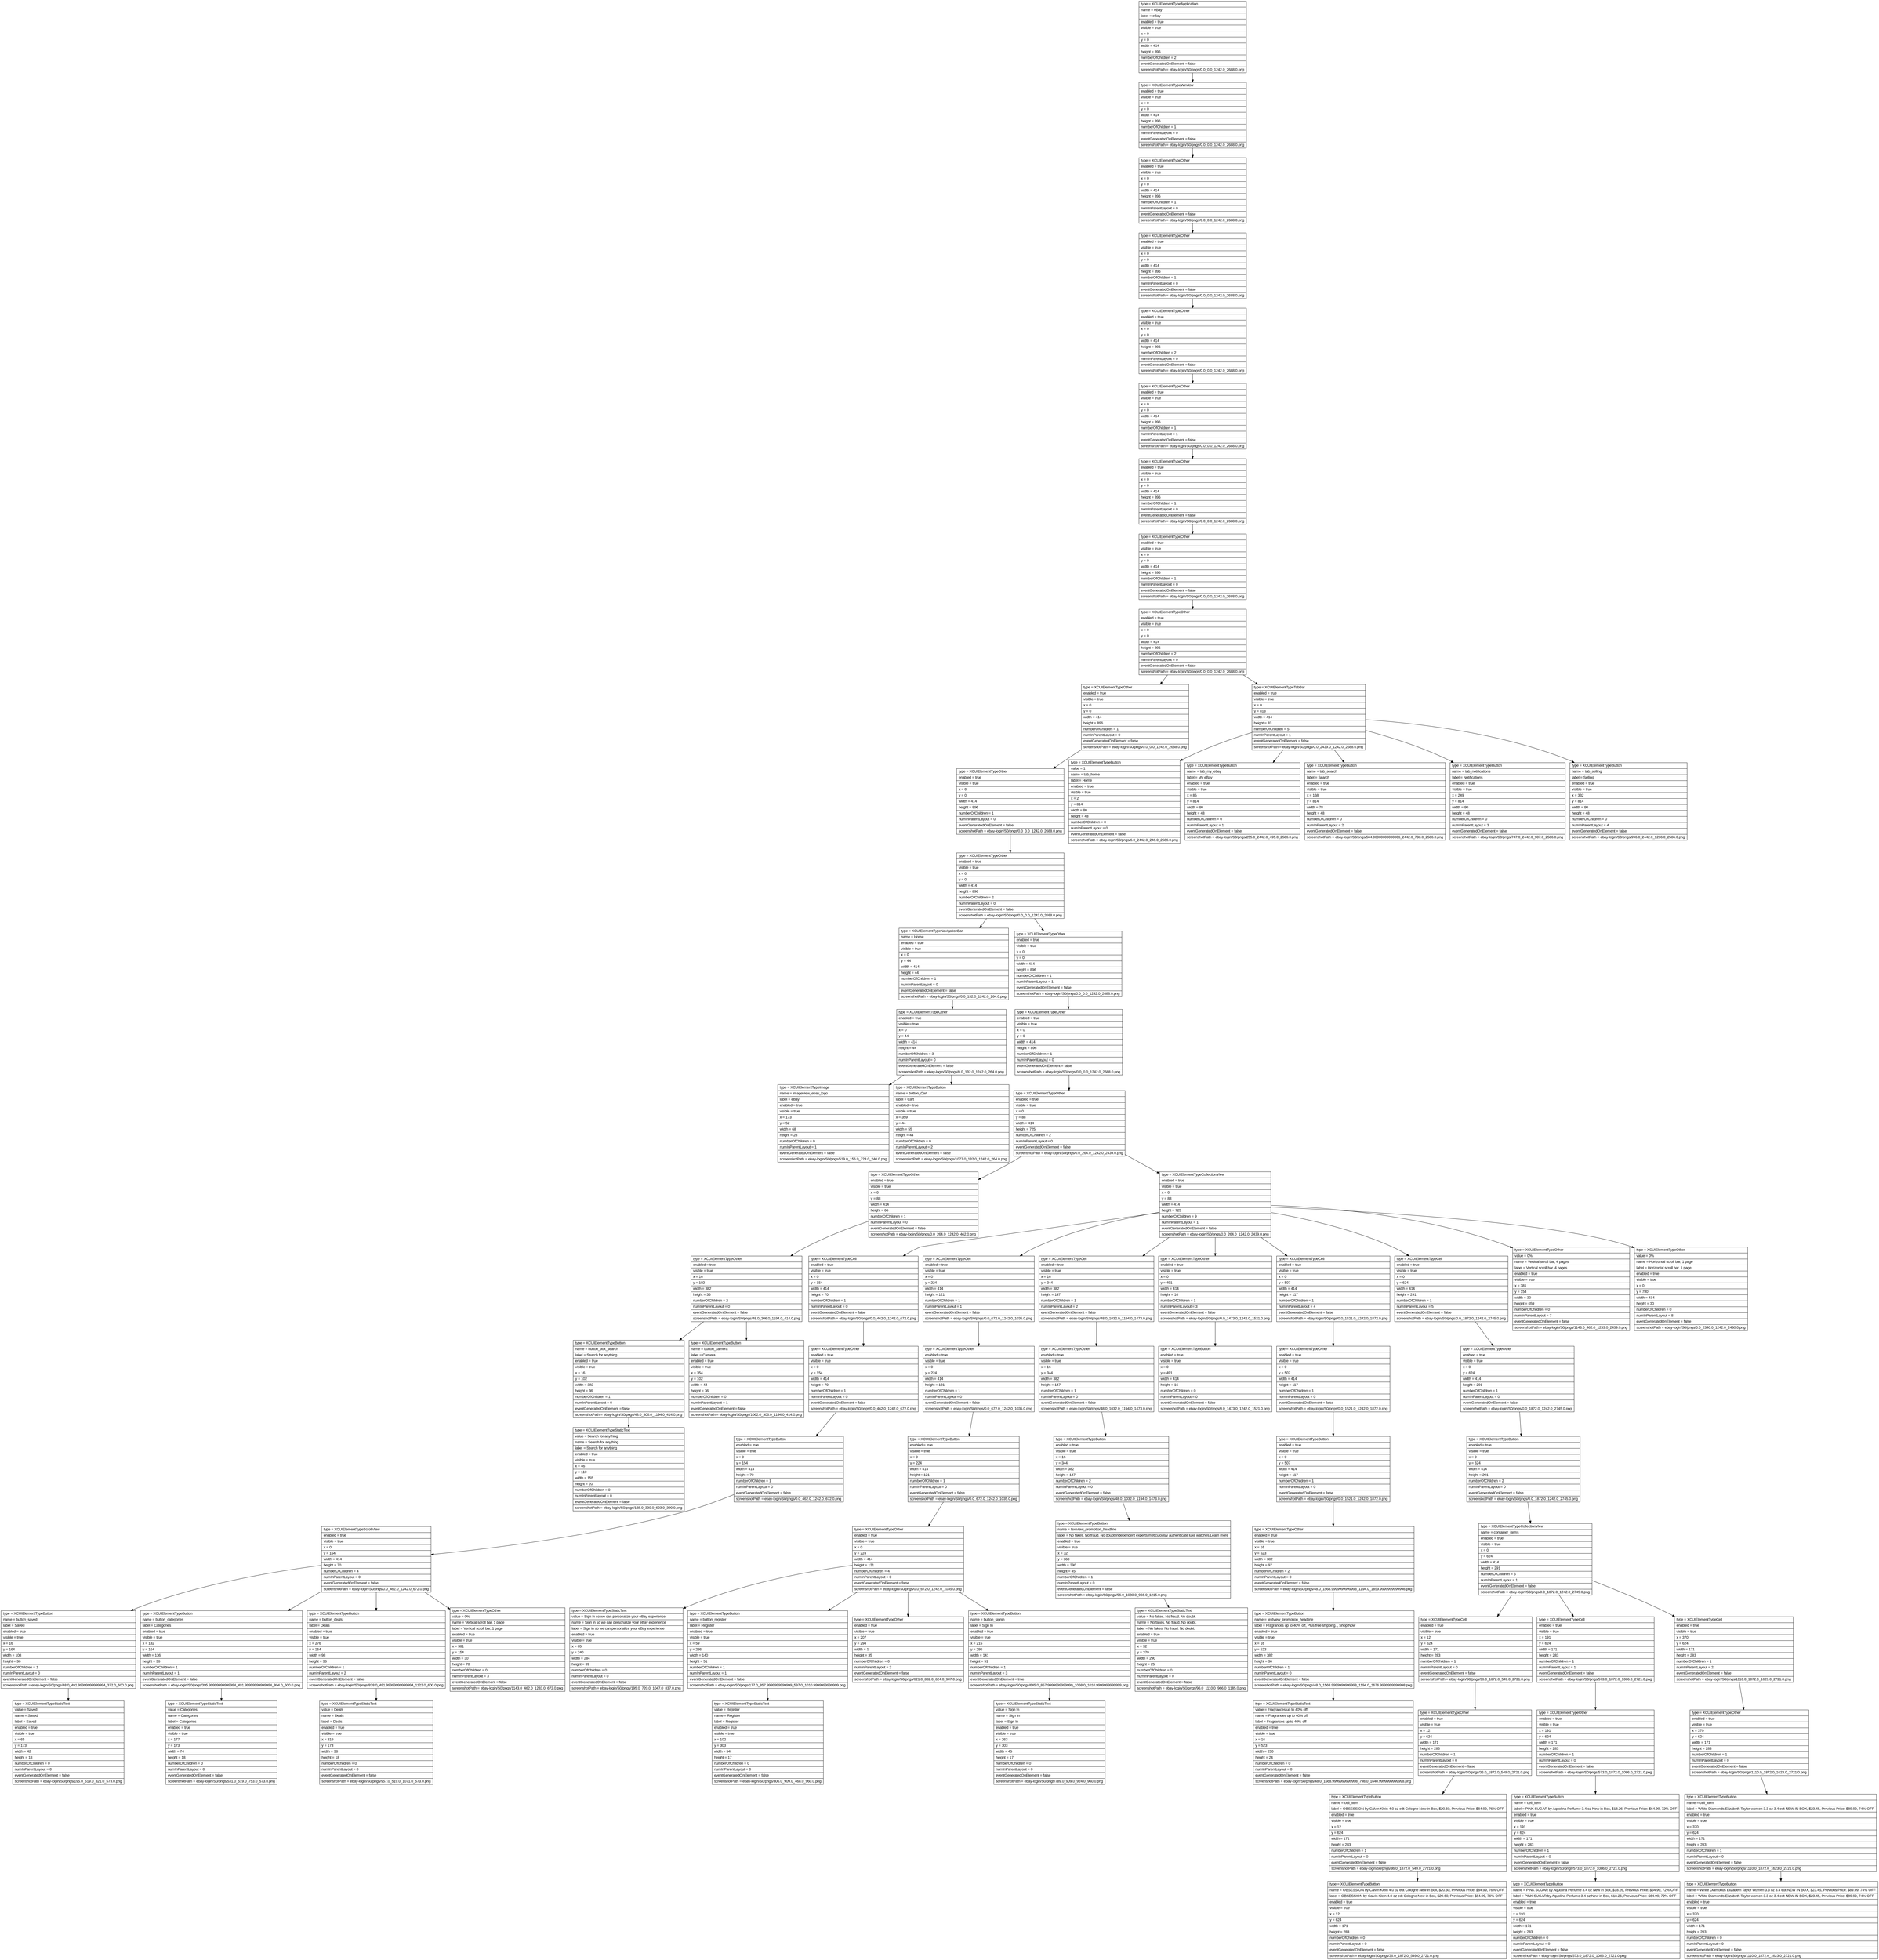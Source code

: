 digraph Layout {

	node [shape=record fontname=Arial];

	0	[label="{type = XCUIElementTypeApplication\l|name = eBay\l|label = eBay\l|enabled = true\l|visible = true\l|x = 0\l|y = 0\l|width = 414\l|height = 896\l|numberOfChildren = 2\l|eventGeneratedOnElement = false \l|screenshotPath = ebay-login/S0/pngs/0.0_0.0_1242.0_2688.0.png\l}"]
	1	[label="{type = XCUIElementTypeWindow\l|enabled = true\l|visible = true\l|x = 0\l|y = 0\l|width = 414\l|height = 896\l|numberOfChildren = 1\l|numInParentLayout = 0\l|eventGeneratedOnElement = false \l|screenshotPath = ebay-login/S0/pngs/0.0_0.0_1242.0_2688.0.png\l}"]
	2	[label="{type = XCUIElementTypeOther\l|enabled = true\l|visible = true\l|x = 0\l|y = 0\l|width = 414\l|height = 896\l|numberOfChildren = 1\l|numInParentLayout = 0\l|eventGeneratedOnElement = false \l|screenshotPath = ebay-login/S0/pngs/0.0_0.0_1242.0_2688.0.png\l}"]
	3	[label="{type = XCUIElementTypeOther\l|enabled = true\l|visible = true\l|x = 0\l|y = 0\l|width = 414\l|height = 896\l|numberOfChildren = 1\l|numInParentLayout = 0\l|eventGeneratedOnElement = false \l|screenshotPath = ebay-login/S0/pngs/0.0_0.0_1242.0_2688.0.png\l}"]
	4	[label="{type = XCUIElementTypeOther\l|enabled = true\l|visible = true\l|x = 0\l|y = 0\l|width = 414\l|height = 896\l|numberOfChildren = 2\l|numInParentLayout = 0\l|eventGeneratedOnElement = false \l|screenshotPath = ebay-login/S0/pngs/0.0_0.0_1242.0_2688.0.png\l}"]
	5	[label="{type = XCUIElementTypeOther\l|enabled = true\l|visible = true\l|x = 0\l|y = 0\l|width = 414\l|height = 896\l|numberOfChildren = 1\l|numInParentLayout = 1\l|eventGeneratedOnElement = false \l|screenshotPath = ebay-login/S0/pngs/0.0_0.0_1242.0_2688.0.png\l}"]
	6	[label="{type = XCUIElementTypeOther\l|enabled = true\l|visible = true\l|x = 0\l|y = 0\l|width = 414\l|height = 896\l|numberOfChildren = 1\l|numInParentLayout = 0\l|eventGeneratedOnElement = false \l|screenshotPath = ebay-login/S0/pngs/0.0_0.0_1242.0_2688.0.png\l}"]
	7	[label="{type = XCUIElementTypeOther\l|enabled = true\l|visible = true\l|x = 0\l|y = 0\l|width = 414\l|height = 896\l|numberOfChildren = 1\l|numInParentLayout = 0\l|eventGeneratedOnElement = false \l|screenshotPath = ebay-login/S0/pngs/0.0_0.0_1242.0_2688.0.png\l}"]
	8	[label="{type = XCUIElementTypeOther\l|enabled = true\l|visible = true\l|x = 0\l|y = 0\l|width = 414\l|height = 896\l|numberOfChildren = 2\l|numInParentLayout = 0\l|eventGeneratedOnElement = false \l|screenshotPath = ebay-login/S0/pngs/0.0_0.0_1242.0_2688.0.png\l}"]
	9	[label="{type = XCUIElementTypeOther\l|enabled = true\l|visible = true\l|x = 0\l|y = 0\l|width = 414\l|height = 896\l|numberOfChildren = 1\l|numInParentLayout = 0\l|eventGeneratedOnElement = false \l|screenshotPath = ebay-login/S0/pngs/0.0_0.0_1242.0_2688.0.png\l}"]
	10	[label="{type = XCUIElementTypeTabBar\l|enabled = true\l|visible = true\l|x = 0\l|y = 813\l|width = 414\l|height = 83\l|numberOfChildren = 5\l|numInParentLayout = 1\l|eventGeneratedOnElement = false \l|screenshotPath = ebay-login/S0/pngs/0.0_2439.0_1242.0_2688.0.png\l}"]
	11	[label="{type = XCUIElementTypeOther\l|enabled = true\l|visible = true\l|x = 0\l|y = 0\l|width = 414\l|height = 896\l|numberOfChildren = 1\l|numInParentLayout = 0\l|eventGeneratedOnElement = false \l|screenshotPath = ebay-login/S0/pngs/0.0_0.0_1242.0_2688.0.png\l}"]
	12	[label="{type = XCUIElementTypeButton\l|value = 1\l|name = tab_home\l|label = Home\l|enabled = true\l|visible = true\l|x = 2\l|y = 814\l|width = 80\l|height = 48\l|numberOfChildren = 0\l|numInParentLayout = 0\l|eventGeneratedOnElement = false \l|screenshotPath = ebay-login/S0/pngs/6.0_2442.0_246.0_2586.0.png\l}"]
	13	[label="{type = XCUIElementTypeButton\l|name = tab_my_ebay\l|label = My eBay\l|enabled = true\l|visible = true\l|x = 85\l|y = 814\l|width = 80\l|height = 48\l|numberOfChildren = 0\l|numInParentLayout = 1\l|eventGeneratedOnElement = false \l|screenshotPath = ebay-login/S0/pngs/255.0_2442.0_495.0_2586.0.png\l}"]
	14	[label="{type = XCUIElementTypeButton\l|name = tab_search\l|label = Search\l|enabled = true\l|visible = true\l|x = 168\l|y = 814\l|width = 78\l|height = 48\l|numberOfChildren = 0\l|numInParentLayout = 2\l|eventGeneratedOnElement = false \l|screenshotPath = ebay-login/S0/pngs/504.00000000000006_2442.0_738.0_2586.0.png\l}"]
	15	[label="{type = XCUIElementTypeButton\l|name = tab_notifications\l|label = Notifications\l|enabled = true\l|visible = true\l|x = 249\l|y = 814\l|width = 80\l|height = 48\l|numberOfChildren = 0\l|numInParentLayout = 3\l|eventGeneratedOnElement = false \l|screenshotPath = ebay-login/S0/pngs/747.0_2442.0_987.0_2586.0.png\l}"]
	16	[label="{type = XCUIElementTypeButton\l|name = tab_selling\l|label = Selling\l|enabled = true\l|visible = true\l|x = 332\l|y = 814\l|width = 80\l|height = 48\l|numberOfChildren = 0\l|numInParentLayout = 4\l|eventGeneratedOnElement = false \l|screenshotPath = ebay-login/S0/pngs/996.0_2442.0_1236.0_2586.0.png\l}"]
	17	[label="{type = XCUIElementTypeOther\l|enabled = true\l|visible = true\l|x = 0\l|y = 0\l|width = 414\l|height = 896\l|numberOfChildren = 2\l|numInParentLayout = 0\l|eventGeneratedOnElement = false \l|screenshotPath = ebay-login/S0/pngs/0.0_0.0_1242.0_2688.0.png\l}"]
	18	[label="{type = XCUIElementTypeNavigationBar\l|name = Home\l|enabled = true\l|visible = true\l|x = 0\l|y = 44\l|width = 414\l|height = 44\l|numberOfChildren = 1\l|numInParentLayout = 0\l|eventGeneratedOnElement = false \l|screenshotPath = ebay-login/S0/pngs/0.0_132.0_1242.0_264.0.png\l}"]
	19	[label="{type = XCUIElementTypeOther\l|enabled = true\l|visible = true\l|x = 0\l|y = 0\l|width = 414\l|height = 896\l|numberOfChildren = 1\l|numInParentLayout = 1\l|eventGeneratedOnElement = false \l|screenshotPath = ebay-login/S0/pngs/0.0_0.0_1242.0_2688.0.png\l}"]
	20	[label="{type = XCUIElementTypeOther\l|enabled = true\l|visible = true\l|x = 0\l|y = 44\l|width = 414\l|height = 44\l|numberOfChildren = 3\l|numInParentLayout = 0\l|eventGeneratedOnElement = false \l|screenshotPath = ebay-login/S0/pngs/0.0_132.0_1242.0_264.0.png\l}"]
	21	[label="{type = XCUIElementTypeOther\l|enabled = true\l|visible = true\l|x = 0\l|y = 0\l|width = 414\l|height = 896\l|numberOfChildren = 1\l|numInParentLayout = 0\l|eventGeneratedOnElement = false \l|screenshotPath = ebay-login/S0/pngs/0.0_0.0_1242.0_2688.0.png\l}"]
	22	[label="{type = XCUIElementTypeImage\l|name = imageview_ebay_logo\l|label = eBay\l|enabled = true\l|visible = true\l|x = 173\l|y = 52\l|width = 68\l|height = 28\l|numberOfChildren = 0\l|numInParentLayout = 1\l|eventGeneratedOnElement = false \l|screenshotPath = ebay-login/S0/pngs/519.0_156.0_723.0_240.0.png\l}"]
	23	[label="{type = XCUIElementTypeButton\l|name = button_Cart\l|label = Cart\l|enabled = true\l|visible = true\l|x = 359\l|y = 44\l|width = 55\l|height = 44\l|numberOfChildren = 0\l|numInParentLayout = 2\l|eventGeneratedOnElement = false \l|screenshotPath = ebay-login/S0/pngs/1077.0_132.0_1242.0_264.0.png\l}"]
	24	[label="{type = XCUIElementTypeOther\l|enabled = true\l|visible = true\l|x = 0\l|y = 88\l|width = 414\l|height = 725\l|numberOfChildren = 2\l|numInParentLayout = 0\l|eventGeneratedOnElement = false \l|screenshotPath = ebay-login/S0/pngs/0.0_264.0_1242.0_2439.0.png\l}"]
	25	[label="{type = XCUIElementTypeOther\l|enabled = true\l|visible = true\l|x = 0\l|y = 88\l|width = 414\l|height = 66\l|numberOfChildren = 1\l|numInParentLayout = 0\l|eventGeneratedOnElement = false \l|screenshotPath = ebay-login/S0/pngs/0.0_264.0_1242.0_462.0.png\l}"]
	26	[label="{type = XCUIElementTypeCollectionView\l|enabled = true\l|visible = true\l|x = 0\l|y = 88\l|width = 414\l|height = 725\l|numberOfChildren = 9\l|numInParentLayout = 1\l|eventGeneratedOnElement = false \l|screenshotPath = ebay-login/S0/pngs/0.0_264.0_1242.0_2439.0.png\l}"]
	27	[label="{type = XCUIElementTypeOther\l|enabled = true\l|visible = true\l|x = 16\l|y = 102\l|width = 382\l|height = 36\l|numberOfChildren = 2\l|numInParentLayout = 0\l|eventGeneratedOnElement = false \l|screenshotPath = ebay-login/S0/pngs/48.0_306.0_1194.0_414.0.png\l}"]
	28	[label="{type = XCUIElementTypeCell\l|enabled = true\l|visible = true\l|x = 0\l|y = 154\l|width = 414\l|height = 70\l|numberOfChildren = 1\l|numInParentLayout = 0\l|eventGeneratedOnElement = false \l|screenshotPath = ebay-login/S0/pngs/0.0_462.0_1242.0_672.0.png\l}"]
	29	[label="{type = XCUIElementTypeCell\l|enabled = true\l|visible = true\l|x = 0\l|y = 224\l|width = 414\l|height = 121\l|numberOfChildren = 1\l|numInParentLayout = 1\l|eventGeneratedOnElement = false \l|screenshotPath = ebay-login/S0/pngs/0.0_672.0_1242.0_1035.0.png\l}"]
	30	[label="{type = XCUIElementTypeCell\l|enabled = true\l|visible = true\l|x = 16\l|y = 344\l|width = 382\l|height = 147\l|numberOfChildren = 1\l|numInParentLayout = 2\l|eventGeneratedOnElement = false \l|screenshotPath = ebay-login/S0/pngs/48.0_1032.0_1194.0_1473.0.png\l}"]
	31	[label="{type = XCUIElementTypeOther\l|enabled = true\l|visible = true\l|x = 0\l|y = 491\l|width = 414\l|height = 16\l|numberOfChildren = 1\l|numInParentLayout = 3\l|eventGeneratedOnElement = false \l|screenshotPath = ebay-login/S0/pngs/0.0_1473.0_1242.0_1521.0.png\l}"]
	32	[label="{type = XCUIElementTypeCell\l|enabled = true\l|visible = true\l|x = 0\l|y = 507\l|width = 414\l|height = 117\l|numberOfChildren = 1\l|numInParentLayout = 4\l|eventGeneratedOnElement = false \l|screenshotPath = ebay-login/S0/pngs/0.0_1521.0_1242.0_1872.0.png\l}"]
	33	[label="{type = XCUIElementTypeCell\l|enabled = true\l|visible = true\l|x = 0\l|y = 624\l|width = 414\l|height = 291\l|numberOfChildren = 1\l|numInParentLayout = 5\l|eventGeneratedOnElement = false \l|screenshotPath = ebay-login/S0/pngs/0.0_1872.0_1242.0_2745.0.png\l}"]
	34	[label="{type = XCUIElementTypeOther\l|value = 0%\l|name = Vertical scroll bar, 4 pages\l|label = Vertical scroll bar, 4 pages\l|enabled = true\l|visible = true\l|x = 381\l|y = 154\l|width = 30\l|height = 659\l|numberOfChildren = 0\l|numInParentLayout = 7\l|eventGeneratedOnElement = false \l|screenshotPath = ebay-login/S0/pngs/1143.0_462.0_1233.0_2439.0.png\l}"]
	35	[label="{type = XCUIElementTypeOther\l|value = 0%\l|name = Horizontal scroll bar, 1 page\l|label = Horizontal scroll bar, 1 page\l|enabled = true\l|visible = true\l|x = 0\l|y = 780\l|width = 414\l|height = 30\l|numberOfChildren = 0\l|numInParentLayout = 8\l|eventGeneratedOnElement = false \l|screenshotPath = ebay-login/S0/pngs/0.0_2340.0_1242.0_2430.0.png\l}"]
	36	[label="{type = XCUIElementTypeButton\l|name = button_box_search\l|label = Search for anything\l|enabled = true\l|visible = true\l|x = 16\l|y = 102\l|width = 382\l|height = 36\l|numberOfChildren = 1\l|numInParentLayout = 0\l|eventGeneratedOnElement = false \l|screenshotPath = ebay-login/S0/pngs/48.0_306.0_1194.0_414.0.png\l}"]
	37	[label="{type = XCUIElementTypeButton\l|name = button_camera\l|label = Camera\l|enabled = true\l|visible = true\l|x = 354\l|y = 102\l|width = 44\l|height = 36\l|numberOfChildren = 0\l|numInParentLayout = 1\l|eventGeneratedOnElement = false \l|screenshotPath = ebay-login/S0/pngs/1062.0_306.0_1194.0_414.0.png\l}"]
	38	[label="{type = XCUIElementTypeOther\l|enabled = true\l|visible = true\l|x = 0\l|y = 154\l|width = 414\l|height = 70\l|numberOfChildren = 1\l|numInParentLayout = 0\l|eventGeneratedOnElement = false \l|screenshotPath = ebay-login/S0/pngs/0.0_462.0_1242.0_672.0.png\l}"]
	39	[label="{type = XCUIElementTypeOther\l|enabled = true\l|visible = true\l|x = 0\l|y = 224\l|width = 414\l|height = 121\l|numberOfChildren = 1\l|numInParentLayout = 0\l|eventGeneratedOnElement = false \l|screenshotPath = ebay-login/S0/pngs/0.0_672.0_1242.0_1035.0.png\l}"]
	40	[label="{type = XCUIElementTypeOther\l|enabled = true\l|visible = true\l|x = 16\l|y = 344\l|width = 382\l|height = 147\l|numberOfChildren = 1\l|numInParentLayout = 0\l|eventGeneratedOnElement = false \l|screenshotPath = ebay-login/S0/pngs/48.0_1032.0_1194.0_1473.0.png\l}"]
	41	[label="{type = XCUIElementTypeButton\l|enabled = true\l|visible = true\l|x = 0\l|y = 491\l|width = 414\l|height = 16\l|numberOfChildren = 0\l|numInParentLayout = 0\l|eventGeneratedOnElement = false \l|screenshotPath = ebay-login/S0/pngs/0.0_1473.0_1242.0_1521.0.png\l}"]
	42	[label="{type = XCUIElementTypeOther\l|enabled = true\l|visible = true\l|x = 0\l|y = 507\l|width = 414\l|height = 117\l|numberOfChildren = 1\l|numInParentLayout = 0\l|eventGeneratedOnElement = false \l|screenshotPath = ebay-login/S0/pngs/0.0_1521.0_1242.0_1872.0.png\l}"]
	43	[label="{type = XCUIElementTypeOther\l|enabled = true\l|visible = true\l|x = 0\l|y = 624\l|width = 414\l|height = 291\l|numberOfChildren = 1\l|numInParentLayout = 0\l|eventGeneratedOnElement = false \l|screenshotPath = ebay-login/S0/pngs/0.0_1872.0_1242.0_2745.0.png\l}"]
	44	[label="{type = XCUIElementTypeStaticText\l|value = Search for anything\l|name = Search for anything\l|label = Search for anything\l|enabled = true\l|visible = true\l|x = 46\l|y = 110\l|width = 155\l|height = 20\l|numberOfChildren = 0\l|numInParentLayout = 0\l|eventGeneratedOnElement = false \l|screenshotPath = ebay-login/S0/pngs/138.0_330.0_603.0_390.0.png\l}"]
	45	[label="{type = XCUIElementTypeButton\l|enabled = true\l|visible = true\l|x = 0\l|y = 154\l|width = 414\l|height = 70\l|numberOfChildren = 1\l|numInParentLayout = 0\l|eventGeneratedOnElement = false \l|screenshotPath = ebay-login/S0/pngs/0.0_462.0_1242.0_672.0.png\l}"]
	46	[label="{type = XCUIElementTypeButton\l|enabled = true\l|visible = true\l|x = 0\l|y = 224\l|width = 414\l|height = 121\l|numberOfChildren = 1\l|numInParentLayout = 0\l|eventGeneratedOnElement = false \l|screenshotPath = ebay-login/S0/pngs/0.0_672.0_1242.0_1035.0.png\l}"]
	47	[label="{type = XCUIElementTypeButton\l|enabled = true\l|visible = true\l|x = 16\l|y = 344\l|width = 382\l|height = 147\l|numberOfChildren = 2\l|numInParentLayout = 0\l|eventGeneratedOnElement = false \l|screenshotPath = ebay-login/S0/pngs/48.0_1032.0_1194.0_1473.0.png\l}"]
	48	[label="{type = XCUIElementTypeButton\l|enabled = true\l|visible = true\l|x = 0\l|y = 507\l|width = 414\l|height = 117\l|numberOfChildren = 1\l|numInParentLayout = 0\l|eventGeneratedOnElement = false \l|screenshotPath = ebay-login/S0/pngs/0.0_1521.0_1242.0_1872.0.png\l}"]
	49	[label="{type = XCUIElementTypeButton\l|enabled = true\l|visible = true\l|x = 0\l|y = 624\l|width = 414\l|height = 291\l|numberOfChildren = 2\l|numInParentLayout = 0\l|eventGeneratedOnElement = false \l|screenshotPath = ebay-login/S0/pngs/0.0_1872.0_1242.0_2745.0.png\l}"]
	50	[label="{type = XCUIElementTypeScrollView\l|enabled = true\l|visible = true\l|x = 0\l|y = 154\l|width = 414\l|height = 70\l|numberOfChildren = 4\l|numInParentLayout = 0\l|eventGeneratedOnElement = false \l|screenshotPath = ebay-login/S0/pngs/0.0_462.0_1242.0_672.0.png\l}"]
	51	[label="{type = XCUIElementTypeOther\l|enabled = true\l|visible = true\l|x = 0\l|y = 224\l|width = 414\l|height = 121\l|numberOfChildren = 4\l|numInParentLayout = 0\l|eventGeneratedOnElement = false \l|screenshotPath = ebay-login/S0/pngs/0.0_672.0_1242.0_1035.0.png\l}"]
	52	[label="{type = XCUIElementTypeButton\l|name = textview_promotion_headline\l|label = No fakes. No fraud. No doubt.Independent experts meticulously authenticate luxe watches.Learn more\l|enabled = true\l|visible = true\l|x = 32\l|y = 360\l|width = 290\l|height = 45\l|numberOfChildren = 1\l|numInParentLayout = 0\l|eventGeneratedOnElement = false \l|screenshotPath = ebay-login/S0/pngs/96.0_1080.0_966.0_1215.0.png\l}"]
	53	[label="{type = XCUIElementTypeOther\l|enabled = true\l|visible = true\l|x = 16\l|y = 523\l|width = 382\l|height = 97\l|numberOfChildren = 2\l|numInParentLayout = 0\l|eventGeneratedOnElement = false \l|screenshotPath = ebay-login/S0/pngs/48.0_1568.9999999999998_1194.0_1859.9999999999998.png\l}"]
	54	[label="{type = XCUIElementTypeCollectionView\l|name = container_items\l|enabled = true\l|visible = true\l|x = 0\l|y = 624\l|width = 414\l|height = 291\l|numberOfChildren = 5\l|numInParentLayout = 1\l|eventGeneratedOnElement = false \l|screenshotPath = ebay-login/S0/pngs/0.0_1872.0_1242.0_2745.0.png\l}"]
	55	[label="{type = XCUIElementTypeButton\l|name = button_saved\l|label = Saved\l|enabled = true\l|visible = true\l|x = 16\l|y = 164\l|width = 108\l|height = 36\l|numberOfChildren = 1\l|numInParentLayout = 0\l|eventGeneratedOnElement = false \l|screenshotPath = ebay-login/S0/pngs/48.0_491.99999999999994_372.0_600.0.png\l}"]
	56	[label="{type = XCUIElementTypeButton\l|name = button_categories\l|label = Categories\l|enabled = true\l|visible = true\l|x = 132\l|y = 164\l|width = 136\l|height = 36\l|numberOfChildren = 1\l|numInParentLayout = 1\l|eventGeneratedOnElement = false \l|screenshotPath = ebay-login/S0/pngs/395.99999999999994_491.99999999999994_804.0_600.0.png\l}"]
	57	[label="{type = XCUIElementTypeButton\l|name = button_deals\l|label = Deals\l|enabled = true\l|visible = true\l|x = 276\l|y = 164\l|width = 98\l|height = 36\l|numberOfChildren = 1\l|numInParentLayout = 2\l|eventGeneratedOnElement = false \l|screenshotPath = ebay-login/S0/pngs/828.0_491.99999999999994_1122.0_600.0.png\l}"]
	58	[label="{type = XCUIElementTypeOther\l|value = 0%\l|name = Vertical scroll bar, 1 page\l|label = Vertical scroll bar, 1 page\l|enabled = true\l|visible = true\l|x = 381\l|y = 154\l|width = 30\l|height = 70\l|numberOfChildren = 0\l|numInParentLayout = 3\l|eventGeneratedOnElement = false \l|screenshotPath = ebay-login/S0/pngs/1143.0_462.0_1233.0_672.0.png\l}"]
	59	[label="{type = XCUIElementTypeStaticText\l|value = Sign in so we can personalize your eBay experience\l|name = Sign in so we can personalize your eBay experience\l|label = Sign in so we can personalize your eBay experience\l|enabled = true\l|visible = true\l|x = 65\l|y = 240\l|width = 284\l|height = 39\l|numberOfChildren = 0\l|numInParentLayout = 0\l|eventGeneratedOnElement = false \l|screenshotPath = ebay-login/S0/pngs/195.0_720.0_1047.0_837.0.png\l}"]
	60	[label="{type = XCUIElementTypeButton\l|name = button_register\l|label = Register\l|enabled = true\l|visible = true\l|x = 59\l|y = 286\l|width = 140\l|height = 51\l|numberOfChildren = 1\l|numInParentLayout = 1\l|eventGeneratedOnElement = false \l|screenshotPath = ebay-login/S0/pngs/177.0_857.9999999999999_597.0_1010.9999999999999.png\l}"]
	61	[label="{type = XCUIElementTypeOther\l|enabled = true\l|visible = true\l|x = 207\l|y = 294\l|width = 1\l|height = 35\l|numberOfChildren = 0\l|numInParentLayout = 2\l|eventGeneratedOnElement = false \l|screenshotPath = ebay-login/S0/pngs/621.0_882.0_624.0_987.0.png\l}"]
	62	[label="{type = XCUIElementTypeButton\l|name = button_signin\l|label = Sign In\l|enabled = true\l|visible = true\l|x = 215\l|y = 286\l|width = 141\l|height = 51\l|numberOfChildren = 1\l|numInParentLayout = 3\l|eventGeneratedOnElement = true \l|screenshotPath = ebay-login/S0/pngs/645.0_857.9999999999999_1068.0_1010.9999999999999.png\l}"]
	63	[label="{type = XCUIElementTypeStaticText\l|value = No fakes. No fraud. No doubt.\l|name = No fakes. No fraud. No doubt.\l|label = No fakes. No fraud. No doubt.\l|enabled = true\l|visible = true\l|x = 32\l|y = 370\l|width = 290\l|height = 25\l|numberOfChildren = 0\l|numInParentLayout = 0\l|eventGeneratedOnElement = false \l|screenshotPath = ebay-login/S0/pngs/96.0_1110.0_966.0_1185.0.png\l}"]
	64	[label="{type = XCUIElementTypeButton\l|name = textview_promotion_headline\l|label = Fragrances up to 40% off, Plus free shipping. , Shop Now\l|enabled = true\l|visible = true\l|x = 16\l|y = 523\l|width = 382\l|height = 36\l|numberOfChildren = 1\l|numInParentLayout = 0\l|eventGeneratedOnElement = false \l|screenshotPath = ebay-login/S0/pngs/48.0_1568.9999999999998_1194.0_1676.9999999999998.png\l}"]
	65	[label="{type = XCUIElementTypeCell\l|enabled = true\l|visible = true\l|x = 12\l|y = 624\l|width = 171\l|height = 283\l|numberOfChildren = 1\l|numInParentLayout = 0\l|eventGeneratedOnElement = false \l|screenshotPath = ebay-login/S0/pngs/36.0_1872.0_549.0_2721.0.png\l}"]
	66	[label="{type = XCUIElementTypeCell\l|enabled = true\l|visible = true\l|x = 191\l|y = 624\l|width = 171\l|height = 283\l|numberOfChildren = 1\l|numInParentLayout = 1\l|eventGeneratedOnElement = false \l|screenshotPath = ebay-login/S0/pngs/573.0_1872.0_1086.0_2721.0.png\l}"]
	67	[label="{type = XCUIElementTypeCell\l|enabled = true\l|visible = true\l|x = 370\l|y = 624\l|width = 171\l|height = 283\l|numberOfChildren = 1\l|numInParentLayout = 2\l|eventGeneratedOnElement = false \l|screenshotPath = ebay-login/S0/pngs/1110.0_1872.0_1623.0_2721.0.png\l}"]
	68	[label="{type = XCUIElementTypeStaticText\l|value = Saved\l|name = Saved\l|label = Saved\l|enabled = true\l|visible = true\l|x = 65\l|y = 173\l|width = 42\l|height = 18\l|numberOfChildren = 0\l|numInParentLayout = 0\l|eventGeneratedOnElement = false \l|screenshotPath = ebay-login/S0/pngs/195.0_519.0_321.0_573.0.png\l}"]
	69	[label="{type = XCUIElementTypeStaticText\l|value = Categories\l|name = Categories\l|label = Categories\l|enabled = true\l|visible = true\l|x = 177\l|y = 173\l|width = 74\l|height = 18\l|numberOfChildren = 0\l|numInParentLayout = 0\l|eventGeneratedOnElement = false \l|screenshotPath = ebay-login/S0/pngs/531.0_519.0_753.0_573.0.png\l}"]
	70	[label="{type = XCUIElementTypeStaticText\l|value = Deals\l|name = Deals\l|label = Deals\l|enabled = true\l|visible = true\l|x = 319\l|y = 173\l|width = 38\l|height = 18\l|numberOfChildren = 0\l|numInParentLayout = 0\l|eventGeneratedOnElement = false \l|screenshotPath = ebay-login/S0/pngs/957.0_519.0_1071.0_573.0.png\l}"]
	71	[label="{type = XCUIElementTypeStaticText\l|value = Register\l|name = Register\l|label = Register\l|enabled = true\l|visible = true\l|x = 102\l|y = 303\l|width = 54\l|height = 17\l|numberOfChildren = 0\l|numInParentLayout = 0\l|eventGeneratedOnElement = false \l|screenshotPath = ebay-login/S0/pngs/306.0_909.0_468.0_960.0.png\l}"]
	72	[label="{type = XCUIElementTypeStaticText\l|value = Sign In\l|name = Sign In\l|label = Sign In\l|enabled = true\l|visible = true\l|x = 263\l|y = 303\l|width = 45\l|height = 17\l|numberOfChildren = 0\l|numInParentLayout = 0\l|eventGeneratedOnElement = false \l|screenshotPath = ebay-login/S0/pngs/789.0_909.0_924.0_960.0.png\l}"]
	73	[label="{type = XCUIElementTypeStaticText\l|value = Fragrances up to 40% off\l|name = Fragrances up to 40% off\l|label = Fragrances up to 40% off\l|enabled = true\l|visible = true\l|x = 16\l|y = 523\l|width = 250\l|height = 24\l|numberOfChildren = 0\l|numInParentLayout = 0\l|eventGeneratedOnElement = false \l|screenshotPath = ebay-login/S0/pngs/48.0_1568.9999999999998_798.0_1640.9999999999998.png\l}"]
	74	[label="{type = XCUIElementTypeOther\l|enabled = true\l|visible = true\l|x = 12\l|y = 624\l|width = 171\l|height = 283\l|numberOfChildren = 1\l|numInParentLayout = 0\l|eventGeneratedOnElement = false \l|screenshotPath = ebay-login/S0/pngs/36.0_1872.0_549.0_2721.0.png\l}"]
	75	[label="{type = XCUIElementTypeOther\l|enabled = true\l|visible = true\l|x = 191\l|y = 624\l|width = 171\l|height = 283\l|numberOfChildren = 1\l|numInParentLayout = 0\l|eventGeneratedOnElement = false \l|screenshotPath = ebay-login/S0/pngs/573.0_1872.0_1086.0_2721.0.png\l}"]
	76	[label="{type = XCUIElementTypeOther\l|enabled = true\l|visible = true\l|x = 370\l|y = 624\l|width = 171\l|height = 283\l|numberOfChildren = 1\l|numInParentLayout = 0\l|eventGeneratedOnElement = false \l|screenshotPath = ebay-login/S0/pngs/1110.0_1872.0_1623.0_2721.0.png\l}"]
	77	[label="{type = XCUIElementTypeButton\l|name = cell_item\l|label = OBSESSION by Calvin Klein 4.0 oz edt Cologne New in Box, $20.60, Previous Price: $84.99, 76% OFF\l|enabled = true\l|visible = true\l|x = 12\l|y = 624\l|width = 171\l|height = 283\l|numberOfChildren = 1\l|numInParentLayout = 0\l|eventGeneratedOnElement = false \l|screenshotPath = ebay-login/S0/pngs/36.0_1872.0_549.0_2721.0.png\l}"]
	78	[label="{type = XCUIElementTypeButton\l|name = cell_item\l|label = PINK SUGAR by Aquolina Perfume 3.4 oz New in Box, $18.26, Previous Price: $64.99, 72% OFF\l|enabled = true\l|visible = true\l|x = 191\l|y = 624\l|width = 171\l|height = 283\l|numberOfChildren = 1\l|numInParentLayout = 0\l|eventGeneratedOnElement = false \l|screenshotPath = ebay-login/S0/pngs/573.0_1872.0_1086.0_2721.0.png\l}"]
	79	[label="{type = XCUIElementTypeButton\l|name = cell_item\l|label = White Diamonds Elizabeth Taylor women 3.3 oz 3.4 edt NEW IN BOX, $23.45, Previous Price: $89.99, 74% OFF\l|enabled = true\l|visible = true\l|x = 370\l|y = 624\l|width = 171\l|height = 283\l|numberOfChildren = 1\l|numInParentLayout = 0\l|eventGeneratedOnElement = false \l|screenshotPath = ebay-login/S0/pngs/1110.0_1872.0_1623.0_2721.0.png\l}"]
	80	[label="{type = XCUIElementTypeButton\l|name = OBSESSION by Calvin Klein 4.0 oz edt Cologne New in Box, $20.60, Previous Price: $84.99, 76% OFF\l|label = OBSESSION by Calvin Klein 4.0 oz edt Cologne New in Box, $20.60, Previous Price: $84.99, 76% OFF\l|enabled = true\l|visible = true\l|x = 12\l|y = 624\l|width = 171\l|height = 283\l|numberOfChildren = 0\l|numInParentLayout = 0\l|eventGeneratedOnElement = false \l|screenshotPath = ebay-login/S0/pngs/36.0_1872.0_549.0_2721.0.png\l}"]
	81	[label="{type = XCUIElementTypeButton\l|name = PINK SUGAR by Aquolina Perfume 3.4 oz New in Box, $18.26, Previous Price: $64.99, 72% OFF\l|label = PINK SUGAR by Aquolina Perfume 3.4 oz New in Box, $18.26, Previous Price: $64.99, 72% OFF\l|enabled = true\l|visible = true\l|x = 191\l|y = 624\l|width = 171\l|height = 283\l|numberOfChildren = 0\l|numInParentLayout = 0\l|eventGeneratedOnElement = false \l|screenshotPath = ebay-login/S0/pngs/573.0_1872.0_1086.0_2721.0.png\l}"]
	82	[label="{type = XCUIElementTypeButton\l|name = White Diamonds Elizabeth Taylor women 3.3 oz 3.4 edt NEW IN BOX, $23.45, Previous Price: $89.99, 74% OFF\l|label = White Diamonds Elizabeth Taylor women 3.3 oz 3.4 edt NEW IN BOX, $23.45, Previous Price: $89.99, 74% OFF\l|enabled = true\l|visible = true\l|x = 370\l|y = 624\l|width = 171\l|height = 283\l|numberOfChildren = 0\l|numInParentLayout = 0\l|eventGeneratedOnElement = false \l|screenshotPath = ebay-login/S0/pngs/1110.0_1872.0_1623.0_2721.0.png\l}"]


	0 -> 1
	1 -> 2
	2 -> 3
	3 -> 4
	4 -> 5
	5 -> 6
	6 -> 7
	7 -> 8
	8 -> 9
	8 -> 10
	9 -> 11
	10 -> 12
	10 -> 13
	10 -> 14
	10 -> 15
	10 -> 16
	11 -> 17
	17 -> 18
	17 -> 19
	18 -> 20
	19 -> 21
	20 -> 22
	20 -> 23
	21 -> 24
	24 -> 25
	24 -> 26
	25 -> 27
	26 -> 28
	26 -> 29
	26 -> 30
	26 -> 31
	26 -> 32
	26 -> 33
	26 -> 34
	26 -> 35
	27 -> 36
	27 -> 37
	28 -> 38
	29 -> 39
	30 -> 40
	31 -> 41
	32 -> 42
	33 -> 43
	36 -> 44
	38 -> 45
	39 -> 46
	40 -> 47
	42 -> 48
	43 -> 49
	45 -> 50
	46 -> 51
	47 -> 52
	48 -> 53
	49 -> 54
	50 -> 55
	50 -> 56
	50 -> 57
	50 -> 58
	51 -> 59
	51 -> 60
	51 -> 61
	51 -> 62
	52 -> 63
	53 -> 64
	54 -> 65
	54 -> 66
	54 -> 67
	55 -> 68
	56 -> 69
	57 -> 70
	60 -> 71
	62 -> 72
	64 -> 73
	65 -> 74
	66 -> 75
	67 -> 76
	74 -> 77
	75 -> 78
	76 -> 79
	77 -> 80
	78 -> 81
	79 -> 82


}